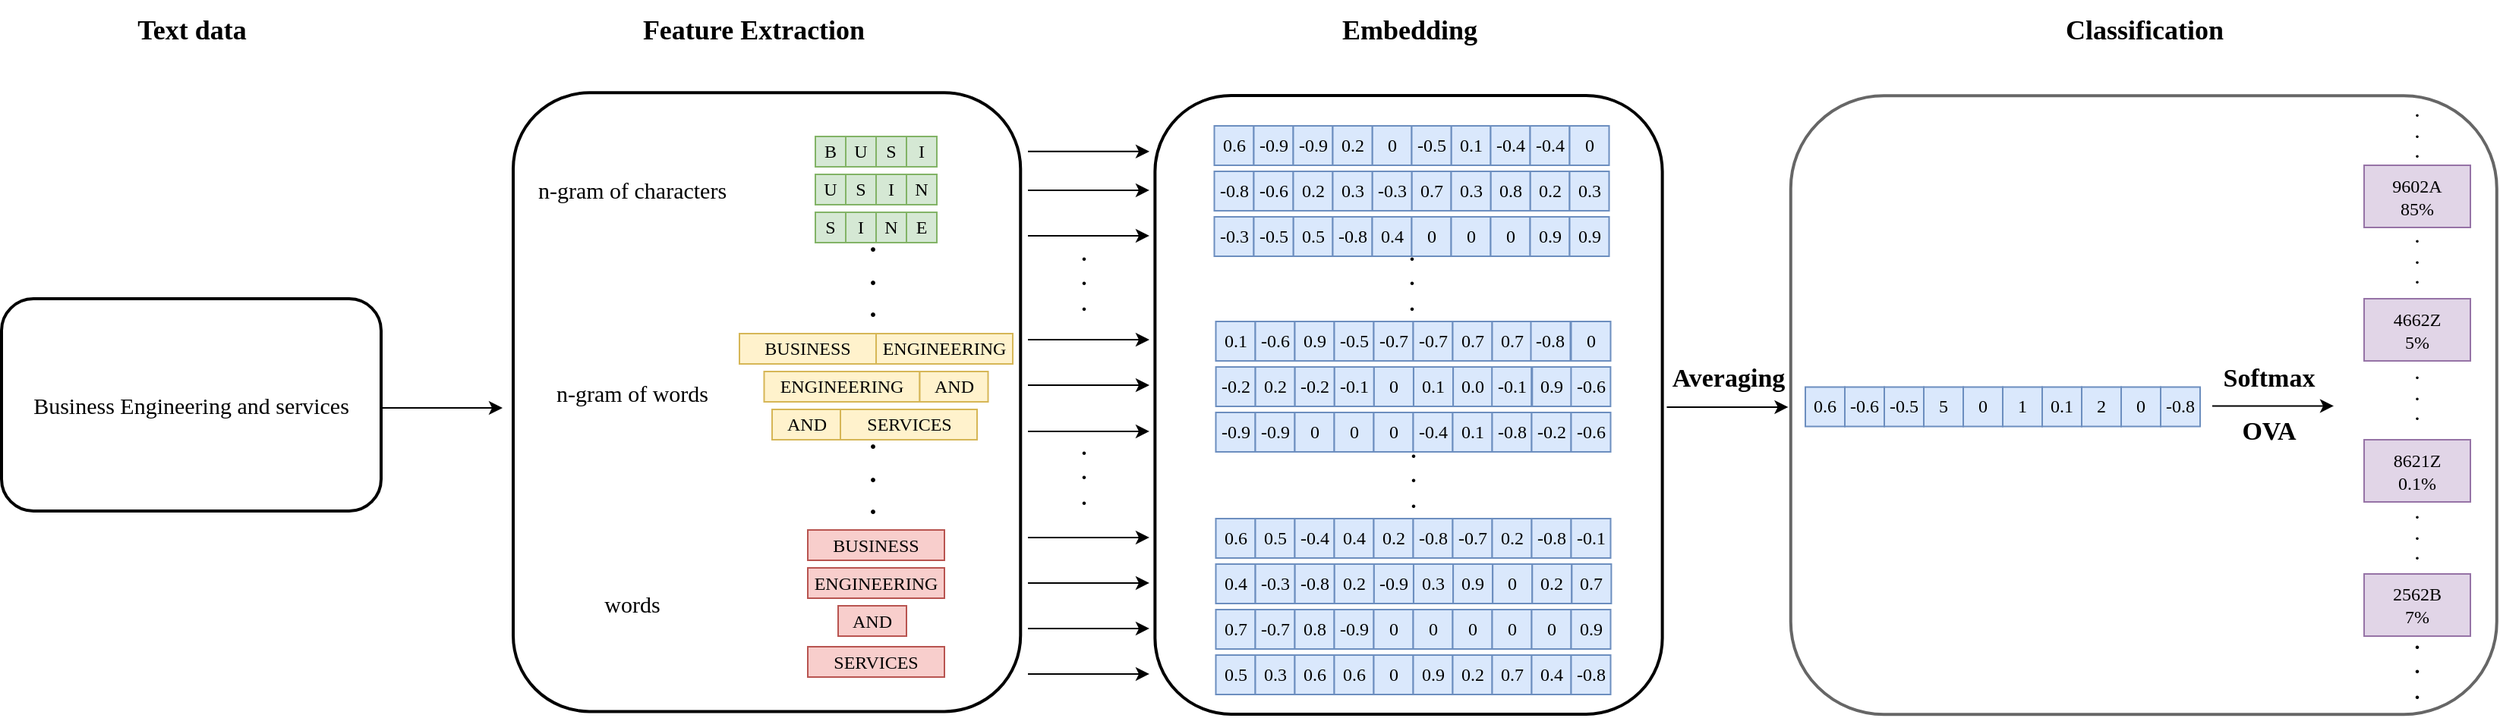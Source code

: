 <mxfile version="21.3.3" type="device" pages="2">
  <diagram name="Page-1" id="Lo8HSTnLHUTpEW-vd8Br">
    <mxGraphModel dx="1247" dy="698" grid="1" gridSize="10" guides="1" tooltips="1" connect="1" arrows="1" fold="1" page="1" pageScale="1" pageWidth="827" pageHeight="1169" math="0" shadow="0">
      <root>
        <mxCell id="0" />
        <mxCell id="1" parent="0" />
        <mxCell id="Y3UnYj8FbFtQByEBO_pm-42" value="" style="rounded=1;whiteSpace=wrap;html=1;rotation=90;strokeColor=#000000;fontFamily=Comic Sans MS;fillColor=none;strokeWidth=2;" parent="1" vertex="1">
          <mxGeometry x="305.05" y="308.11" width="408.03" height="334.13" as="geometry" />
        </mxCell>
        <mxCell id="Y3UnYj8FbFtQByEBO_pm-232" value="" style="rounded=1;whiteSpace=wrap;html=1;rotation=90;strokeColor=#000000;fontFamily=Comic Sans MS;fillColor=none;strokeWidth=2;" parent="1" vertex="1">
          <mxGeometry x="727.74" y="309.93" width="408.03" height="334.13" as="geometry" />
        </mxCell>
        <mxCell id="Y3UnYj8FbFtQByEBO_pm-5" value="Business Engineering and services" style="rounded=1;whiteSpace=wrap;html=1;align=center;fontFamily=Comic Sans MS;fontSize=15;fillColor=none;strokeWidth=2;" parent="1" vertex="1">
          <mxGeometry x="5" y="407" width="250" height="140" as="geometry" />
        </mxCell>
        <mxCell id="Y3UnYj8FbFtQByEBO_pm-6" value="Text data" style="text;html=1;align=center;verticalAlign=middle;resizable=0;points=[];autosize=1;strokeColor=none;fillColor=none;fontFamily=Comic Sans MS;fontSize=18;fontStyle=1" parent="1" vertex="1">
          <mxGeometry x="75" y="210" width="110" height="40" as="geometry" />
        </mxCell>
        <mxCell id="Y3UnYj8FbFtQByEBO_pm-32" value="&lt;font&gt;BUSINESS&lt;/font&gt;" style="rounded=0;whiteSpace=wrap;html=1;fillColor=#f8cecc;strokeColor=#b85450;fontFamily=Comic Sans MS;fontColor=#000000;" parent="1" vertex="1">
          <mxGeometry x="536" y="559.5" width="90" height="20" as="geometry" />
        </mxCell>
        <mxCell id="Y3UnYj8FbFtQByEBO_pm-33" value="&lt;font color=&quot;#000000&quot;&gt;ENGINEERING&lt;/font&gt;" style="rounded=0;whiteSpace=wrap;html=1;fillColor=#f8cecc;strokeColor=#b85450;fontFamily=Comic Sans MS;fontColor=#000000;" parent="1" vertex="1">
          <mxGeometry x="536" y="584.5" width="90" height="20" as="geometry" />
        </mxCell>
        <mxCell id="Y3UnYj8FbFtQByEBO_pm-35" value="&lt;div&gt;AND&lt;/div&gt;" style="rounded=0;whiteSpace=wrap;html=1;fillColor=#f8cecc;strokeColor=#b85450;fontFamily=Comic Sans MS;fontColor=#000000;" parent="1" vertex="1">
          <mxGeometry x="556" y="609.5" width="45" height="20" as="geometry" />
        </mxCell>
        <mxCell id="Y3UnYj8FbFtQByEBO_pm-36" value="&lt;font color=&quot;#000000&quot;&gt;SERVICES&lt;/font&gt;" style="rounded=0;whiteSpace=wrap;html=1;fillColor=#f8cecc;strokeColor=#b85450;fontFamily=Comic Sans MS;fontColor=#000000;" parent="1" vertex="1">
          <mxGeometry x="536" y="636.5" width="90" height="20" as="geometry" />
        </mxCell>
        <mxCell id="Y3UnYj8FbFtQByEBO_pm-39" value="n-gram of characters" style="text;html=1;align=center;verticalAlign=middle;resizable=0;points=[];autosize=1;strokeColor=none;fillColor=none;fontFamily=Comic Sans MS;fontSize=15;" parent="1" vertex="1">
          <mxGeometry x="335" y="320" width="170" height="30" as="geometry" />
        </mxCell>
        <mxCell id="Y3UnYj8FbFtQByEBO_pm-40" value="n-gram of words" style="text;html=1;align=center;verticalAlign=middle;resizable=0;points=[];autosize=1;strokeColor=none;fillColor=none;fontFamily=Comic Sans MS;fontSize=15;" parent="1" vertex="1">
          <mxGeometry x="350" y="453.75" width="140" height="30" as="geometry" />
        </mxCell>
        <mxCell id="Y3UnYj8FbFtQByEBO_pm-41" value="words" style="text;html=1;align=center;verticalAlign=middle;resizable=0;points=[];autosize=1;strokeColor=none;fillColor=none;fontFamily=Comic Sans MS;fontSize=15;" parent="1" vertex="1">
          <mxGeometry x="390" y="593" width="60" height="30" as="geometry" />
        </mxCell>
        <mxCell id="Y3UnYj8FbFtQByEBO_pm-47" value="" style="rounded=1;whiteSpace=wrap;html=1;rotation=90;strokeColor=#666666;fontFamily=Comic Sans MS;fillColor=none;fontColor=#333333;strokeWidth=2;" parent="1" vertex="1">
          <mxGeometry x="1211.87" y="244.63" width="408.03" height="465" as="geometry" />
        </mxCell>
        <mxCell id="Y3UnYj8FbFtQByEBO_pm-62" value="&lt;font color=&quot;#000000&quot;&gt;&lt;font color=&quot;#000000&quot;&gt;0.&lt;/font&gt;7&lt;/font&gt;" style="whiteSpace=wrap;html=1;fillColor=#dae8fc;strokeColor=#6c8ebf;aspect=fixed;fontFamily=Comic Sans MS;" parent="1" vertex="1">
          <mxGeometry x="933.75" y="323" width="26" height="26" as="geometry" />
        </mxCell>
        <mxCell id="Y3UnYj8FbFtQByEBO_pm-65" value="&lt;font color=&quot;#000000&quot;&gt;-0.&lt;/font&gt;&lt;font color=&quot;#000000&quot;&gt;8&lt;/font&gt;" style="whiteSpace=wrap;html=1;fillColor=#dae8fc;strokeColor=#6c8ebf;aspect=fixed;fontFamily=Comic Sans MS;" parent="1" vertex="1">
          <mxGeometry x="803.75" y="323" width="26" height="26" as="geometry" />
        </mxCell>
        <mxCell id="Y3UnYj8FbFtQByEBO_pm-68" value="&lt;font color=&quot;#000000&quot;&gt;0.&lt;/font&gt;&lt;font color=&quot;#000000&quot;&gt;2&lt;/font&gt;" style="whiteSpace=wrap;html=1;fillColor=#dae8fc;strokeColor=#6c8ebf;aspect=fixed;fontFamily=Comic Sans MS;" parent="1" vertex="1">
          <mxGeometry x="1011.75" y="323" width="26" height="26" as="geometry" />
        </mxCell>
        <mxCell id="Y3UnYj8FbFtQByEBO_pm-69" value="&lt;font color=&quot;#000000&quot;&gt;-0.&lt;/font&gt;&lt;font color=&quot;#000000&quot;&gt;3&lt;/font&gt;" style="whiteSpace=wrap;html=1;fillColor=#dae8fc;strokeColor=#6c8ebf;aspect=fixed;fontFamily=Comic Sans MS;" parent="1" vertex="1">
          <mxGeometry x="803.75" y="353" width="26" height="26" as="geometry" />
        </mxCell>
        <mxCell id="Y3UnYj8FbFtQByEBO_pm-81" value="&lt;font color=&quot;#000000&quot;&gt;-0.&lt;/font&gt;&lt;font color=&quot;#000000&quot;&gt;6&lt;/font&gt;" style="whiteSpace=wrap;html=1;fillColor=#dae8fc;strokeColor=#6c8ebf;aspect=fixed;fontFamily=Comic Sans MS;" parent="1" vertex="1">
          <mxGeometry x="829.75" y="323" width="26" height="26" as="geometry" />
        </mxCell>
        <mxCell id="Y3UnYj8FbFtQByEBO_pm-82" value="&lt;font color=&quot;#000000&quot;&gt;0.&lt;/font&gt;&lt;font color=&quot;#000000&quot;&gt;8&lt;/font&gt;" style="whiteSpace=wrap;html=1;fillColor=#dae8fc;strokeColor=#6c8ebf;aspect=fixed;fontFamily=Comic Sans MS;" parent="1" vertex="1">
          <mxGeometry x="985.75" y="323" width="26" height="26" as="geometry" />
        </mxCell>
        <mxCell id="Y3UnYj8FbFtQByEBO_pm-84" value="&lt;font color=&quot;#000000&quot;&gt;0.&lt;/font&gt;&lt;font color=&quot;#000000&quot;&gt;2&lt;/font&gt;" style="whiteSpace=wrap;html=1;fillColor=#dae8fc;strokeColor=#6c8ebf;aspect=fixed;fontFamily=Comic Sans MS;" parent="1" vertex="1">
          <mxGeometry x="855.75" y="323" width="26" height="26" as="geometry" />
        </mxCell>
        <mxCell id="Y3UnYj8FbFtQByEBO_pm-86" value="&lt;font color=&quot;#000000&quot;&gt;0.&lt;/font&gt;&lt;font color=&quot;#000000&quot;&gt;3&lt;/font&gt;" style="whiteSpace=wrap;html=1;fillColor=#dae8fc;strokeColor=#6c8ebf;aspect=fixed;fontFamily=Comic Sans MS;" parent="1" vertex="1">
          <mxGeometry x="1037.75" y="323" width="26" height="26" as="geometry" />
        </mxCell>
        <mxCell id="Y3UnYj8FbFtQByEBO_pm-87" value="&lt;font color=&quot;#000000&quot;&gt;0.&lt;/font&gt;&lt;font color=&quot;#000000&quot;&gt;3&lt;/font&gt;" style="whiteSpace=wrap;html=1;fillColor=#dae8fc;strokeColor=#6c8ebf;aspect=fixed;fontFamily=Comic Sans MS;" parent="1" vertex="1">
          <mxGeometry x="959.75" y="323" width="26" height="26" as="geometry" />
        </mxCell>
        <mxCell id="Y3UnYj8FbFtQByEBO_pm-88" value="&lt;font color=&quot;#000000&quot;&gt;-0.&lt;/font&gt;&lt;font color=&quot;#000000&quot;&gt;3&lt;/font&gt;" style="whiteSpace=wrap;html=1;fillColor=#dae8fc;strokeColor=#6c8ebf;aspect=fixed;fontFamily=Comic Sans MS;" parent="1" vertex="1">
          <mxGeometry x="907.75" y="323" width="26" height="26" as="geometry" />
        </mxCell>
        <mxCell id="Y3UnYj8FbFtQByEBO_pm-89" value="&lt;font color=&quot;#000000&quot;&gt;0.&lt;/font&gt;&lt;font color=&quot;#000000&quot;&gt;3&lt;/font&gt;" style="whiteSpace=wrap;html=1;fillColor=#dae8fc;strokeColor=#6c8ebf;aspect=fixed;fontFamily=Comic Sans MS;" parent="1" vertex="1">
          <mxGeometry x="881.75" y="323" width="26" height="26" as="geometry" />
        </mxCell>
        <mxCell id="Y3UnYj8FbFtQByEBO_pm-90" value="&lt;font color=&quot;#000000&quot;&gt;0.&lt;/font&gt;&lt;font color=&quot;#000000&quot;&gt;5&lt;/font&gt;" style="whiteSpace=wrap;html=1;fillColor=#dae8fc;strokeColor=#6c8ebf;aspect=fixed;fontFamily=Comic Sans MS;" parent="1" vertex="1">
          <mxGeometry x="855.75" y="353" width="26" height="26" as="geometry" />
        </mxCell>
        <mxCell id="Y3UnYj8FbFtQByEBO_pm-91" value="&lt;font color=&quot;#000000&quot;&gt;&lt;font color=&quot;#000000&quot;&gt;-0.&lt;/font&gt;5&lt;/font&gt;" style="whiteSpace=wrap;html=1;fillColor=#dae8fc;strokeColor=#6c8ebf;aspect=fixed;fontFamily=Comic Sans MS;" parent="1" vertex="1">
          <mxGeometry x="829.75" y="353" width="26" height="26" as="geometry" />
        </mxCell>
        <mxCell id="Y3UnYj8FbFtQByEBO_pm-92" value="&lt;font color=&quot;#000000&quot;&gt;-0.&lt;/font&gt;&lt;font color=&quot;#000000&quot;&gt;8&lt;/font&gt;" style="whiteSpace=wrap;html=1;fillColor=#dae8fc;strokeColor=#6c8ebf;aspect=fixed;fontFamily=Comic Sans MS;" parent="1" vertex="1">
          <mxGeometry x="881.75" y="353" width="26" height="26" as="geometry" />
        </mxCell>
        <mxCell id="Y3UnYj8FbFtQByEBO_pm-93" value="&lt;font color=&quot;#000000&quot;&gt;0.&lt;/font&gt;&lt;font color=&quot;#000000&quot;&gt;4&lt;/font&gt;" style="whiteSpace=wrap;html=1;fillColor=#dae8fc;strokeColor=#6c8ebf;aspect=fixed;fontFamily=Comic Sans MS;" parent="1" vertex="1">
          <mxGeometry x="907.75" y="353" width="26" height="26" as="geometry" />
        </mxCell>
        <mxCell id="Y3UnYj8FbFtQByEBO_pm-94" value="&lt;font color=&quot;#000000&quot;&gt;0&lt;/font&gt;" style="whiteSpace=wrap;html=1;fillColor=#dae8fc;strokeColor=#6c8ebf;aspect=fixed;fontFamily=Comic Sans MS;" parent="1" vertex="1">
          <mxGeometry x="933.75" y="353" width="26" height="26" as="geometry" />
        </mxCell>
        <mxCell id="Y3UnYj8FbFtQByEBO_pm-95" value="&lt;font color=&quot;#000000&quot;&gt;0&lt;/font&gt;" style="whiteSpace=wrap;html=1;fillColor=#dae8fc;strokeColor=#6c8ebf;aspect=fixed;fontFamily=Comic Sans MS;" parent="1" vertex="1">
          <mxGeometry x="959.75" y="353" width="26" height="26" as="geometry" />
        </mxCell>
        <mxCell id="Y3UnYj8FbFtQByEBO_pm-96" value="&lt;font color=&quot;#000000&quot;&gt;0&lt;/font&gt;" style="whiteSpace=wrap;html=1;fillColor=#dae8fc;strokeColor=#6c8ebf;aspect=fixed;fontFamily=Comic Sans MS;" parent="1" vertex="1">
          <mxGeometry x="985.75" y="353" width="26" height="26" as="geometry" />
        </mxCell>
        <mxCell id="Y3UnYj8FbFtQByEBO_pm-97" value="&lt;font color=&quot;#000000&quot;&gt;0.&lt;/font&gt;&lt;font color=&quot;#000000&quot;&gt;9&lt;/font&gt;" style="whiteSpace=wrap;html=1;fillColor=#dae8fc;strokeColor=#6c8ebf;aspect=fixed;fontFamily=Comic Sans MS;" parent="1" vertex="1">
          <mxGeometry x="1011.75" y="353" width="26" height="26" as="geometry" />
        </mxCell>
        <mxCell id="Y3UnYj8FbFtQByEBO_pm-98" value="&lt;font color=&quot;#000000&quot;&gt;0.&lt;/font&gt;&lt;font color=&quot;#000000&quot;&gt;9&lt;/font&gt;" style="whiteSpace=wrap;html=1;fillColor=#dae8fc;strokeColor=#6c8ebf;aspect=fixed;fontFamily=Comic Sans MS;" parent="1" vertex="1">
          <mxGeometry x="1037.75" y="353" width="26" height="26" as="geometry" />
        </mxCell>
        <mxCell id="Y3UnYj8FbFtQByEBO_pm-122" value="Feature Extraction" style="text;html=1;align=center;verticalAlign=middle;resizable=0;points=[];autosize=1;strokeColor=none;fillColor=none;fontSize=18;fontStyle=1;fontFamily=Comic Sans MS;" parent="1" vertex="1">
          <mxGeometry x="405" y="210" width="190" height="40" as="geometry" />
        </mxCell>
        <mxCell id="Y3UnYj8FbFtQByEBO_pm-123" value="Embedding" style="text;html=1;align=center;verticalAlign=middle;resizable=0;points=[];autosize=1;strokeColor=none;fillColor=none;fontStyle=1;fontFamily=Comic Sans MS;fontSize=18;" parent="1" vertex="1">
          <mxGeometry x="876.75" y="210" width="110" height="40" as="geometry" />
        </mxCell>
        <mxCell id="Y3UnYj8FbFtQByEBO_pm-134" value="&lt;font color=&quot;#000000&quot;&gt;0.&lt;/font&gt;&lt;font color=&quot;#000000&quot;&gt;6&lt;/font&gt;" style="whiteSpace=wrap;html=1;aspect=fixed;fillColor=#dae8fc;strokeColor=#6c8ebf;fontFamily=Comic Sans MS;" parent="1" vertex="1">
          <mxGeometry x="804.75" y="552" width="26" height="26" as="geometry" />
        </mxCell>
        <mxCell id="Y3UnYj8FbFtQByEBO_pm-137" value="&lt;font color=&quot;#000000&quot;&gt;0.&lt;/font&gt;&lt;font color=&quot;#000000&quot;&gt;5&lt;/font&gt;" style="whiteSpace=wrap;html=1;aspect=fixed;fillColor=#dae8fc;strokeColor=#6c8ebf;fontFamily=Comic Sans MS;" parent="1" vertex="1">
          <mxGeometry x="830.75" y="552" width="26" height="26" as="geometry" />
        </mxCell>
        <mxCell id="Y3UnYj8FbFtQByEBO_pm-139" value="&lt;font color=&quot;#000000&quot;&gt;-0.&lt;/font&gt;&lt;font color=&quot;#000000&quot;&gt;4&lt;/font&gt;" style="whiteSpace=wrap;html=1;aspect=fixed;fillColor=#dae8fc;strokeColor=#6c8ebf;fontFamily=Comic Sans MS;" parent="1" vertex="1">
          <mxGeometry x="856.75" y="552" width="26" height="26" as="geometry" />
        </mxCell>
        <mxCell id="Y3UnYj8FbFtQByEBO_pm-140" value="&lt;font color=&quot;#000000&quot;&gt;0.&lt;/font&gt;&lt;font color=&quot;#000000&quot;&gt;4&lt;/font&gt;" style="whiteSpace=wrap;html=1;aspect=fixed;fillColor=#dae8fc;strokeColor=#6c8ebf;fontFamily=Comic Sans MS;" parent="1" vertex="1">
          <mxGeometry x="882.75" y="552" width="26" height="26" as="geometry" />
        </mxCell>
        <mxCell id="Y3UnYj8FbFtQByEBO_pm-141" value="&lt;font color=&quot;#000000&quot;&gt;0.&lt;/font&gt;&lt;font color=&quot;#000000&quot;&gt;2&lt;/font&gt;" style="whiteSpace=wrap;html=1;aspect=fixed;fillColor=#dae8fc;strokeColor=#6c8ebf;fontFamily=Comic Sans MS;" parent="1" vertex="1">
          <mxGeometry x="908.75" y="552" width="26" height="26" as="geometry" />
        </mxCell>
        <mxCell id="Y3UnYj8FbFtQByEBO_pm-142" value="&lt;font color=&quot;#000000&quot;&gt;-0.&lt;/font&gt;&lt;font color=&quot;#000000&quot;&gt;8&lt;/font&gt;" style="whiteSpace=wrap;html=1;aspect=fixed;fillColor=#dae8fc;strokeColor=#6c8ebf;fontFamily=Comic Sans MS;" parent="1" vertex="1">
          <mxGeometry x="934.75" y="552" width="26" height="26" as="geometry" />
        </mxCell>
        <mxCell id="Y3UnYj8FbFtQByEBO_pm-143" value="&lt;font color=&quot;#000000&quot;&gt;-0.&lt;/font&gt;&lt;font color=&quot;#000000&quot;&gt;7&lt;/font&gt;" style="whiteSpace=wrap;html=1;aspect=fixed;fillColor=#dae8fc;strokeColor=#6c8ebf;fontFamily=Comic Sans MS;" parent="1" vertex="1">
          <mxGeometry x="960.75" y="552" width="26" height="26" as="geometry" />
        </mxCell>
        <mxCell id="Y3UnYj8FbFtQByEBO_pm-144" value="&lt;font color=&quot;#000000&quot;&gt;0.&lt;/font&gt;&lt;font color=&quot;#000000&quot;&gt;2&lt;/font&gt;" style="whiteSpace=wrap;html=1;aspect=fixed;fillColor=#dae8fc;strokeColor=#6c8ebf;fontFamily=Comic Sans MS;" parent="1" vertex="1">
          <mxGeometry x="986.75" y="552" width="26" height="26" as="geometry" />
        </mxCell>
        <mxCell id="Y3UnYj8FbFtQByEBO_pm-145" value="&lt;font color=&quot;#000000&quot;&gt;-0.&lt;/font&gt;&lt;font color=&quot;#000000&quot;&gt;8&lt;/font&gt;" style="whiteSpace=wrap;html=1;aspect=fixed;fillColor=#dae8fc;strokeColor=#6c8ebf;fontFamily=Comic Sans MS;" parent="1" vertex="1">
          <mxGeometry x="1012.75" y="552" width="26" height="26" as="geometry" />
        </mxCell>
        <mxCell id="Y3UnYj8FbFtQByEBO_pm-148" value="&lt;font color=&quot;#000000&quot;&gt;-0.&lt;/font&gt;&lt;font color=&quot;#000000&quot;&gt;1&lt;/font&gt;" style="whiteSpace=wrap;html=1;aspect=fixed;fillColor=#dae8fc;strokeColor=#6c8ebf;fontFamily=Comic Sans MS;" parent="1" vertex="1">
          <mxGeometry x="1038.75" y="552" width="26" height="26" as="geometry" />
        </mxCell>
        <mxCell id="Y3UnYj8FbFtQByEBO_pm-193" value="Classification" style="text;html=1;align=center;verticalAlign=middle;resizable=0;points=[];autosize=1;strokeColor=none;fillColor=none;fontStyle=1;fontFamily=Comic Sans MS;fontSize=18;" parent="1" vertex="1">
          <mxGeometry x="1345.88" y="210" width="140" height="40" as="geometry" />
        </mxCell>
        <mxCell id="Y3UnYj8FbFtQByEBO_pm-200" value="" style="group;fontFamily=Comic Sans MS;" parent="1" vertex="1" connectable="0">
          <mxGeometry x="803.75" y="293" width="260" height="26" as="geometry" />
        </mxCell>
        <mxCell id="Y3UnYj8FbFtQByEBO_pm-49" value="&lt;font color=&quot;#000000&quot;&gt;0.6&lt;/font&gt;" style="whiteSpace=wrap;html=1;fillColor=#dae8fc;strokeColor=#6c8ebf;aspect=fixed;fontFamily=Comic Sans MS;" parent="Y3UnYj8FbFtQByEBO_pm-200" vertex="1">
          <mxGeometry width="26" height="26" as="geometry" />
        </mxCell>
        <mxCell id="Y3UnYj8FbFtQByEBO_pm-63" value="&lt;font color=&quot;#000000&quot;&gt;-0.&lt;/font&gt;&lt;font color=&quot;#000000&quot;&gt;9&lt;/font&gt;" style="whiteSpace=wrap;html=1;fillColor=#dae8fc;strokeColor=#6c8ebf;aspect=fixed;fontFamily=Comic Sans MS;" parent="Y3UnYj8FbFtQByEBO_pm-200" vertex="1">
          <mxGeometry x="26" width="26" height="26" as="geometry" />
        </mxCell>
        <mxCell id="Y3UnYj8FbFtQByEBO_pm-67" value="&lt;font color=&quot;#000000&quot;&gt;0.&lt;/font&gt;&lt;font color=&quot;#000000&quot;&gt;1&lt;/font&gt;" style="whiteSpace=wrap;html=1;fillColor=#dae8fc;strokeColor=#6c8ebf;aspect=fixed;fontFamily=Comic Sans MS;" parent="Y3UnYj8FbFtQByEBO_pm-200" vertex="1">
          <mxGeometry x="156" width="26" height="26" as="geometry" />
        </mxCell>
        <mxCell id="Y3UnYj8FbFtQByEBO_pm-72" value="&lt;font color=&quot;#000000&quot;&gt;0&lt;/font&gt;" style="whiteSpace=wrap;html=1;fillColor=#dae8fc;strokeColor=#6c8ebf;aspect=fixed;fontFamily=Comic Sans MS;" parent="Y3UnYj8FbFtQByEBO_pm-200" vertex="1">
          <mxGeometry x="104" width="26" height="26" as="geometry" />
        </mxCell>
        <mxCell id="Y3UnYj8FbFtQByEBO_pm-73" value="&lt;font color=&quot;#000000&quot;&gt;-0.&lt;/font&gt;&lt;font color=&quot;#000000&quot;&gt;4&lt;/font&gt;" style="whiteSpace=wrap;html=1;fillColor=#dae8fc;strokeColor=#6c8ebf;aspect=fixed;fontFamily=Comic Sans MS;" parent="Y3UnYj8FbFtQByEBO_pm-200" vertex="1">
          <mxGeometry x="182" width="26" height="26" as="geometry" />
        </mxCell>
        <mxCell id="Y3UnYj8FbFtQByEBO_pm-74" value="&lt;font color=&quot;#000000&quot;&gt;-0.&lt;/font&gt;&lt;font color=&quot;#000000&quot;&gt;5&lt;/font&gt;" style="whiteSpace=wrap;html=1;fillColor=#dae8fc;strokeColor=#6c8ebf;aspect=fixed;fontFamily=Comic Sans MS;" parent="Y3UnYj8FbFtQByEBO_pm-200" vertex="1">
          <mxGeometry x="130" width="26" height="26" as="geometry" />
        </mxCell>
        <mxCell id="Y3UnYj8FbFtQByEBO_pm-75" value="&lt;font color=&quot;#000000&quot;&gt;-0.&lt;/font&gt;&lt;font color=&quot;#000000&quot;&gt;9&lt;/font&gt;" style="whiteSpace=wrap;html=1;fillColor=#dae8fc;strokeColor=#6c8ebf;aspect=fixed;fontFamily=Comic Sans MS;" parent="Y3UnYj8FbFtQByEBO_pm-200" vertex="1">
          <mxGeometry x="52" width="26" height="26" as="geometry" />
        </mxCell>
        <mxCell id="Y3UnYj8FbFtQByEBO_pm-77" value="&lt;font color=&quot;#000000&quot;&gt;&lt;font color=&quot;#000000&quot;&gt;0.&lt;/font&gt;2&lt;/font&gt;" style="whiteSpace=wrap;html=1;fillColor=#dae8fc;strokeColor=#6c8ebf;aspect=fixed;fontFamily=Comic Sans MS;" parent="Y3UnYj8FbFtQByEBO_pm-200" vertex="1">
          <mxGeometry x="78" width="26" height="26" as="geometry" />
        </mxCell>
        <mxCell id="Y3UnYj8FbFtQByEBO_pm-79" value="&lt;font color=&quot;#000000&quot;&gt;-0.&lt;/font&gt;&lt;font color=&quot;#000000&quot;&gt;4&lt;/font&gt;" style="whiteSpace=wrap;html=1;fillColor=#dae8fc;strokeColor=#6c8ebf;aspect=fixed;fontFamily=Comic Sans MS;" parent="Y3UnYj8FbFtQByEBO_pm-200" vertex="1">
          <mxGeometry x="208" width="26" height="26" as="geometry" />
        </mxCell>
        <mxCell id="Y3UnYj8FbFtQByEBO_pm-80" value="&lt;font color=&quot;#000000&quot;&gt;0&lt;/font&gt;" style="whiteSpace=wrap;html=1;fillColor=#dae8fc;strokeColor=#6c8ebf;aspect=fixed;fontFamily=Comic Sans MS;" parent="Y3UnYj8FbFtQByEBO_pm-200" vertex="1">
          <mxGeometry x="234" width="26" height="26" as="geometry" />
        </mxCell>
        <mxCell id="Y3UnYj8FbFtQByEBO_pm-202" value="" style="group;fontFamily=Comic Sans MS;" parent="1" vertex="1" connectable="0">
          <mxGeometry x="624.75" y="464" width="449" height="44" as="geometry" />
        </mxCell>
        <mxCell id="Y3UnYj8FbFtQByEBO_pm-231" value="" style="group" parent="Y3UnYj8FbFtQByEBO_pm-202" vertex="1" connectable="0">
          <mxGeometry x="180" y="18" width="260" height="26" as="geometry" />
        </mxCell>
        <mxCell id="Y3UnYj8FbFtQByEBO_pm-124" value="&lt;font color=&quot;#000000&quot;&gt;-0.&lt;/font&gt;&lt;font color=&quot;#000000&quot;&gt;9&lt;/font&gt;" style="whiteSpace=wrap;html=1;aspect=fixed;fillColor=#dae8fc;strokeColor=#6c8ebf;fontFamily=Comic Sans MS;" parent="Y3UnYj8FbFtQByEBO_pm-231" vertex="1">
          <mxGeometry width="26" height="26" as="geometry" />
        </mxCell>
        <mxCell id="Y3UnYj8FbFtQByEBO_pm-125" value="&lt;font color=&quot;#000000&quot;&gt;-0.&lt;/font&gt;&lt;font color=&quot;#000000&quot;&gt;9&lt;/font&gt;" style="whiteSpace=wrap;html=1;aspect=fixed;fillColor=#dae8fc;strokeColor=#6c8ebf;fontFamily=Comic Sans MS;" parent="Y3UnYj8FbFtQByEBO_pm-231" vertex="1">
          <mxGeometry x="26" width="26" height="26" as="geometry" />
        </mxCell>
        <mxCell id="Y3UnYj8FbFtQByEBO_pm-126" value="&lt;font color=&quot;#000000&quot;&gt;0&lt;/font&gt;" style="whiteSpace=wrap;html=1;aspect=fixed;fillColor=#dae8fc;strokeColor=#6c8ebf;fontFamily=Comic Sans MS;" parent="Y3UnYj8FbFtQByEBO_pm-231" vertex="1">
          <mxGeometry x="52" width="26" height="26" as="geometry" />
        </mxCell>
        <mxCell id="Y3UnYj8FbFtQByEBO_pm-127" value="&lt;font color=&quot;#000000&quot;&gt;0&lt;/font&gt;" style="whiteSpace=wrap;html=1;aspect=fixed;fillColor=#dae8fc;strokeColor=#6c8ebf;fontFamily=Comic Sans MS;" parent="Y3UnYj8FbFtQByEBO_pm-231" vertex="1">
          <mxGeometry x="78" width="26" height="26" as="geometry" />
        </mxCell>
        <mxCell id="Y3UnYj8FbFtQByEBO_pm-128" value="&lt;font color=&quot;#000000&quot;&gt;0&lt;/font&gt;" style="whiteSpace=wrap;html=1;aspect=fixed;fillColor=#dae8fc;strokeColor=#6c8ebf;fontFamily=Comic Sans MS;" parent="Y3UnYj8FbFtQByEBO_pm-231" vertex="1">
          <mxGeometry x="104" width="26" height="26" as="geometry" />
        </mxCell>
        <mxCell id="Y3UnYj8FbFtQByEBO_pm-129" value="&lt;font color=&quot;#000000&quot;&gt;-0.&lt;/font&gt;&lt;font color=&quot;#000000&quot;&gt;4&lt;/font&gt;" style="whiteSpace=wrap;html=1;aspect=fixed;fillColor=#dae8fc;strokeColor=#6c8ebf;fontFamily=Comic Sans MS;" parent="Y3UnYj8FbFtQByEBO_pm-231" vertex="1">
          <mxGeometry x="130" width="26" height="26" as="geometry" />
        </mxCell>
        <mxCell id="Y3UnYj8FbFtQByEBO_pm-130" value="&lt;font color=&quot;#000000&quot;&gt;0.&lt;/font&gt;&lt;font color=&quot;#000000&quot;&gt;1&lt;/font&gt;" style="whiteSpace=wrap;html=1;aspect=fixed;fillColor=#dae8fc;strokeColor=#6c8ebf;fontFamily=Comic Sans MS;" parent="Y3UnYj8FbFtQByEBO_pm-231" vertex="1">
          <mxGeometry x="156" width="26" height="26" as="geometry" />
        </mxCell>
        <mxCell id="Y3UnYj8FbFtQByEBO_pm-131" value="&lt;font color=&quot;#000000&quot;&gt;-0.&lt;/font&gt;&lt;font color=&quot;#000000&quot;&gt;8&lt;/font&gt;" style="whiteSpace=wrap;html=1;aspect=fixed;fillColor=#dae8fc;strokeColor=#6c8ebf;fontFamily=Comic Sans MS;" parent="Y3UnYj8FbFtQByEBO_pm-231" vertex="1">
          <mxGeometry x="182" width="26" height="26" as="geometry" />
        </mxCell>
        <mxCell id="Y3UnYj8FbFtQByEBO_pm-132" value="&lt;font color=&quot;#000000&quot;&gt;-0.&lt;/font&gt;&lt;font color=&quot;#000000&quot;&gt;2&lt;/font&gt;" style="whiteSpace=wrap;html=1;aspect=fixed;fillColor=#dae8fc;strokeColor=#6c8ebf;fontFamily=Comic Sans MS;" parent="Y3UnYj8FbFtQByEBO_pm-231" vertex="1">
          <mxGeometry x="208" width="26" height="26" as="geometry" />
        </mxCell>
        <mxCell id="Y3UnYj8FbFtQByEBO_pm-133" value="&lt;font color=&quot;#000000&quot;&gt;-0.&lt;/font&gt;&lt;font color=&quot;#000000&quot;&gt;6&lt;/font&gt;" style="whiteSpace=wrap;html=1;aspect=fixed;fillColor=#dae8fc;strokeColor=#6c8ebf;fontFamily=Comic Sans MS;" parent="Y3UnYj8FbFtQByEBO_pm-231" vertex="1">
          <mxGeometry x="234" width="26" height="26" as="geometry" />
        </mxCell>
        <mxCell id="Y3UnYj8FbFtQByEBO_pm-236" value="" style="endArrow=classic;html=1;rounded=0;" parent="Y3UnYj8FbFtQByEBO_pm-202" edge="1">
          <mxGeometry width="50" height="50" relative="1" as="geometry">
            <mxPoint x="56.25" as="sourcePoint" />
            <mxPoint x="136.25" as="targetPoint" />
          </mxGeometry>
        </mxCell>
        <mxCell id="Y3UnYj8FbFtQByEBO_pm-237" value="" style="endArrow=classic;html=1;rounded=0;" parent="Y3UnYj8FbFtQByEBO_pm-202" edge="1">
          <mxGeometry width="50" height="50" relative="1" as="geometry">
            <mxPoint x="56.25" y="30.47" as="sourcePoint" />
            <mxPoint x="136.25" y="30.47" as="targetPoint" />
          </mxGeometry>
        </mxCell>
        <mxCell id="Y3UnYj8FbFtQByEBO_pm-203" value="" style="group;fontFamily=Comic Sans MS;" parent="1" vertex="1" connectable="0">
          <mxGeometry x="624.75" y="434" width="260" height="26" as="geometry" />
        </mxCell>
        <mxCell id="Y3UnYj8FbFtQByEBO_pm-111" value="&lt;font color=&quot;#000000&quot;&gt;-0.&lt;/font&gt;&lt;font color=&quot;#000000&quot;&gt;2&lt;/font&gt;" style="whiteSpace=wrap;html=1;aspect=fixed;fillColor=#dae8fc;strokeColor=#6c8ebf;fontFamily=Comic Sans MS;" parent="Y3UnYj8FbFtQByEBO_pm-203" vertex="1">
          <mxGeometry x="180.05" y="18" width="26" height="26" as="geometry" />
        </mxCell>
        <mxCell id="Y3UnYj8FbFtQByEBO_pm-112" value="&lt;font color=&quot;#000000&quot;&gt;0.&lt;/font&gt;&lt;font color=&quot;#000000&quot;&gt;2&lt;/font&gt;" style="whiteSpace=wrap;html=1;aspect=fixed;fillColor=#dae8fc;strokeColor=#6c8ebf;fontFamily=Comic Sans MS;" parent="Y3UnYj8FbFtQByEBO_pm-203" vertex="1">
          <mxGeometry x="206.05" y="18" width="26" height="26" as="geometry" />
        </mxCell>
        <mxCell id="Y3UnYj8FbFtQByEBO_pm-113" value="&lt;font color=&quot;#000000&quot;&gt;-0.&lt;/font&gt;&lt;font color=&quot;#000000&quot;&gt;2&lt;/font&gt;" style="whiteSpace=wrap;html=1;aspect=fixed;fillColor=#dae8fc;strokeColor=#6c8ebf;fontFamily=Comic Sans MS;" parent="Y3UnYj8FbFtQByEBO_pm-203" vertex="1">
          <mxGeometry x="232.1" y="18" width="26" height="26" as="geometry" />
        </mxCell>
        <mxCell id="Y3UnYj8FbFtQByEBO_pm-114" value="&lt;font color=&quot;#000000&quot;&gt;-0.&lt;/font&gt;&lt;font color=&quot;#000000&quot;&gt;1&lt;/font&gt;" style="whiteSpace=wrap;html=1;aspect=fixed;fillColor=#dae8fc;strokeColor=#6c8ebf;fontFamily=Comic Sans MS;" parent="Y3UnYj8FbFtQByEBO_pm-203" vertex="1">
          <mxGeometry x="258.15" y="18" width="26" height="26" as="geometry" />
        </mxCell>
        <mxCell id="Y3UnYj8FbFtQByEBO_pm-115" value="&lt;font color=&quot;#000000&quot;&gt;0.&lt;/font&gt;&lt;font color=&quot;#000000&quot;&gt;1&lt;/font&gt;" style="whiteSpace=wrap;html=1;aspect=fixed;fillColor=#dae8fc;strokeColor=#6c8ebf;fontFamily=Comic Sans MS;" parent="Y3UnYj8FbFtQByEBO_pm-203" vertex="1">
          <mxGeometry x="310.25" y="18" width="26" height="26" as="geometry" />
        </mxCell>
        <mxCell id="Y3UnYj8FbFtQByEBO_pm-116" value="&lt;font color=&quot;#000000&quot;&gt;0&lt;/font&gt;" style="whiteSpace=wrap;html=1;aspect=fixed;fillColor=#dae8fc;strokeColor=#6c8ebf;fontFamily=Comic Sans MS;" parent="Y3UnYj8FbFtQByEBO_pm-203" vertex="1">
          <mxGeometry x="284.2" y="18" width="26" height="26" as="geometry" />
        </mxCell>
        <mxCell id="Y3UnYj8FbFtQByEBO_pm-117" value="&lt;font color=&quot;#000000&quot;&gt;0.&lt;/font&gt;&lt;font color=&quot;#000000&quot;&gt;0&lt;/font&gt;" style="whiteSpace=wrap;html=1;aspect=fixed;fillColor=#dae8fc;strokeColor=#6c8ebf;fontFamily=Comic Sans MS;" parent="Y3UnYj8FbFtQByEBO_pm-203" vertex="1">
          <mxGeometry x="336.301" y="18" width="26" height="26" as="geometry" />
        </mxCell>
        <mxCell id="Y3UnYj8FbFtQByEBO_pm-119" value="&lt;font color=&quot;#000000&quot;&gt;-0.&lt;/font&gt;&lt;font color=&quot;#000000&quot;&gt;1&lt;/font&gt;" style="whiteSpace=wrap;html=1;aspect=fixed;fillColor=#dae8fc;strokeColor=#6c8ebf;fontFamily=Comic Sans MS;" parent="Y3UnYj8FbFtQByEBO_pm-203" vertex="1">
          <mxGeometry x="361.85" y="18" width="26" height="26" as="geometry" />
        </mxCell>
        <mxCell id="Y3UnYj8FbFtQByEBO_pm-120" value="&lt;font color=&quot;#000000&quot;&gt;0.&lt;/font&gt;&lt;font color=&quot;#000000&quot;&gt;9&lt;/font&gt;" style="whiteSpace=wrap;html=1;aspect=fixed;fillColor=#dae8fc;strokeColor=#6c8ebf;fontFamily=Comic Sans MS;" parent="Y3UnYj8FbFtQByEBO_pm-203" vertex="1">
          <mxGeometry x="388.401" y="18" width="26" height="26" as="geometry" />
        </mxCell>
        <mxCell id="Y3UnYj8FbFtQByEBO_pm-121" value="&lt;font color=&quot;#000000&quot;&gt;-0.&lt;/font&gt;&lt;font color=&quot;#000000&quot;&gt;6&lt;/font&gt;" style="whiteSpace=wrap;html=1;aspect=fixed;fillColor=#dae8fc;strokeColor=#6c8ebf;fontFamily=Comic Sans MS;" parent="Y3UnYj8FbFtQByEBO_pm-203" vertex="1">
          <mxGeometry x="413.95" y="18" width="26" height="26" as="geometry" />
        </mxCell>
        <mxCell id="Y3UnYj8FbFtQByEBO_pm-235" value="" style="endArrow=classic;html=1;rounded=0;" parent="Y3UnYj8FbFtQByEBO_pm-203" edge="1">
          <mxGeometry width="50" height="50" relative="1" as="geometry">
            <mxPoint x="56.25" as="sourcePoint" />
            <mxPoint x="136.25" as="targetPoint" />
          </mxGeometry>
        </mxCell>
        <mxCell id="Y3UnYj8FbFtQByEBO_pm-204" value="" style="group;fontFamily=Comic Sans MS;" parent="1" vertex="1" connectable="0">
          <mxGeometry x="624.75" y="404" width="260" height="26" as="geometry" />
        </mxCell>
        <mxCell id="Y3UnYj8FbFtQByEBO_pm-99" value="&lt;font color=&quot;#000000&quot;&gt;0.&lt;/font&gt;&lt;font color=&quot;#000000&quot;&gt;1&lt;/font&gt;" style="whiteSpace=wrap;html=1;aspect=fixed;fillColor=#dae8fc;strokeColor=#6c8ebf;fontFamily=Comic Sans MS;" parent="Y3UnYj8FbFtQByEBO_pm-204" vertex="1">
          <mxGeometry x="180" y="18" width="26" height="26" as="geometry" />
        </mxCell>
        <mxCell id="Y3UnYj8FbFtQByEBO_pm-100" value="&lt;font color=&quot;#000000&quot;&gt;-0.&lt;/font&gt;&lt;font color=&quot;#000000&quot;&gt;6&lt;/font&gt;" style="whiteSpace=wrap;html=1;aspect=fixed;fillColor=#dae8fc;strokeColor=#6c8ebf;fontFamily=Comic Sans MS;" parent="Y3UnYj8FbFtQByEBO_pm-204" vertex="1">
          <mxGeometry x="206" y="18" width="26" height="26" as="geometry" />
        </mxCell>
        <mxCell id="Y3UnYj8FbFtQByEBO_pm-101" value="&lt;font color=&quot;#000000&quot;&gt;0.&lt;/font&gt;&lt;font color=&quot;#000000&quot;&gt;9&lt;/font&gt;" style="whiteSpace=wrap;html=1;aspect=fixed;fillColor=#dae8fc;strokeColor=#6c8ebf;fontFamily=Comic Sans MS;" parent="Y3UnYj8FbFtQByEBO_pm-204" vertex="1">
          <mxGeometry x="232" y="18" width="26" height="26" as="geometry" />
        </mxCell>
        <mxCell id="Y3UnYj8FbFtQByEBO_pm-102" value="&lt;font color=&quot;#000000&quot;&gt;-0.&lt;/font&gt;&lt;font color=&quot;#000000&quot;&gt;5&lt;/font&gt;" style="whiteSpace=wrap;html=1;aspect=fixed;fillColor=#dae8fc;strokeColor=#6c8ebf;fontFamily=Comic Sans MS;" parent="Y3UnYj8FbFtQByEBO_pm-204" vertex="1">
          <mxGeometry x="258" y="18" width="26" height="26" as="geometry" />
        </mxCell>
        <mxCell id="Y3UnYj8FbFtQByEBO_pm-103" value="&lt;font color=&quot;#000000&quot;&gt;-0.&lt;/font&gt;&lt;font color=&quot;#000000&quot;&gt;7&lt;/font&gt;" style="whiteSpace=wrap;html=1;aspect=fixed;fillColor=#dae8fc;strokeColor=#6c8ebf;fontFamily=Comic Sans MS;" parent="Y3UnYj8FbFtQByEBO_pm-204" vertex="1">
          <mxGeometry x="284" y="18" width="26" height="26" as="geometry" />
        </mxCell>
        <mxCell id="Y3UnYj8FbFtQByEBO_pm-105" value="&lt;font color=&quot;#000000&quot;&gt;-0.&lt;/font&gt;&lt;font color=&quot;#000000&quot;&gt;7&lt;/font&gt;" style="whiteSpace=wrap;html=1;aspect=fixed;fillColor=#dae8fc;strokeColor=#6c8ebf;fontFamily=Comic Sans MS;" parent="Y3UnYj8FbFtQByEBO_pm-204" vertex="1">
          <mxGeometry x="310" y="18" width="26" height="26" as="geometry" />
        </mxCell>
        <mxCell id="Y3UnYj8FbFtQByEBO_pm-107" value="&lt;font color=&quot;#000000&quot;&gt;0.&lt;/font&gt;&lt;font color=&quot;#000000&quot;&gt;7&lt;/font&gt;" style="whiteSpace=wrap;html=1;aspect=fixed;fillColor=#dae8fc;strokeColor=#6c8ebf;fontFamily=Comic Sans MS;" parent="Y3UnYj8FbFtQByEBO_pm-204" vertex="1">
          <mxGeometry x="336" y="18" width="26" height="26" as="geometry" />
        </mxCell>
        <mxCell id="Y3UnYj8FbFtQByEBO_pm-108" value="&lt;font color=&quot;#000000&quot;&gt;0.&lt;/font&gt;&lt;font color=&quot;#000000&quot;&gt;7&lt;/font&gt;" style="whiteSpace=wrap;html=1;aspect=fixed;fillColor=#dae8fc;strokeColor=#6c8ebf;fontFamily=Comic Sans MS;" parent="Y3UnYj8FbFtQByEBO_pm-204" vertex="1">
          <mxGeometry x="362" y="18" width="26" height="26" as="geometry" />
        </mxCell>
        <mxCell id="Y3UnYj8FbFtQByEBO_pm-109" value="&lt;font color=&quot;#000000&quot;&gt;-0.&lt;/font&gt;&lt;font color=&quot;#000000&quot;&gt;8&lt;/font&gt;" style="whiteSpace=wrap;html=1;aspect=fixed;fillColor=#dae8fc;strokeColor=#6c8ebf;fontFamily=Comic Sans MS;" parent="Y3UnYj8FbFtQByEBO_pm-204" vertex="1">
          <mxGeometry x="387.5" y="18" width="26" height="26" as="geometry" />
        </mxCell>
        <mxCell id="Y3UnYj8FbFtQByEBO_pm-110" value="&lt;font color=&quot;#000000&quot;&gt;0&lt;/font&gt;" style="whiteSpace=wrap;html=1;aspect=fixed;fillColor=#dae8fc;strokeColor=#6c8ebf;fontFamily=Comic Sans MS;" parent="Y3UnYj8FbFtQByEBO_pm-204" vertex="1">
          <mxGeometry x="414" y="18" width="26" height="26" as="geometry" />
        </mxCell>
        <mxCell id="Y3UnYj8FbFtQByEBO_pm-206" value="" style="group;fontFamily=Comic Sans MS;fontColor=#000000;" parent="1" vertex="1" connectable="0">
          <mxGeometry x="541" y="300" width="80" height="20" as="geometry" />
        </mxCell>
        <mxCell id="Y3UnYj8FbFtQByEBO_pm-7" value="&lt;font&gt;B&lt;/font&gt;" style="whiteSpace=wrap;html=1;aspect=fixed;fillColor=#d5e8d4;strokeColor=#82b366;fontFamily=Comic Sans MS;fontColor=#000000;" parent="Y3UnYj8FbFtQByEBO_pm-206" vertex="1">
          <mxGeometry width="20" height="20" as="geometry" />
        </mxCell>
        <mxCell id="Y3UnYj8FbFtQByEBO_pm-8" value="&lt;font&gt;U&lt;/font&gt;" style="whiteSpace=wrap;html=1;aspect=fixed;fillColor=#d5e8d4;strokeColor=#82b366;fontFamily=Comic Sans MS;fontColor=#000000;" parent="Y3UnYj8FbFtQByEBO_pm-206" vertex="1">
          <mxGeometry x="20" width="20" height="20" as="geometry" />
        </mxCell>
        <mxCell id="Y3UnYj8FbFtQByEBO_pm-10" value="&lt;font&gt;S&lt;/font&gt;" style="whiteSpace=wrap;html=1;aspect=fixed;fillColor=#d5e8d4;strokeColor=#82b366;fontFamily=Comic Sans MS;fontColor=#000000;" parent="Y3UnYj8FbFtQByEBO_pm-206" vertex="1">
          <mxGeometry x="40" width="20" height="20" as="geometry" />
        </mxCell>
        <mxCell id="Y3UnYj8FbFtQByEBO_pm-11" value="I" style="whiteSpace=wrap;html=1;aspect=fixed;fillColor=#d5e8d4;strokeColor=#82b366;fontFamily=Comic Sans MS;fontColor=#000000;" parent="Y3UnYj8FbFtQByEBO_pm-206" vertex="1">
          <mxGeometry x="60" width="20" height="20" as="geometry" />
        </mxCell>
        <mxCell id="Y3UnYj8FbFtQByEBO_pm-207" value="" style="group;fontFamily=Comic Sans MS;fontColor=#000000;" parent="1" vertex="1" connectable="0">
          <mxGeometry x="541" y="325" width="80" height="20" as="geometry" />
        </mxCell>
        <mxCell id="Y3UnYj8FbFtQByEBO_pm-12" value="&lt;font&gt;U&lt;/font&gt;" style="whiteSpace=wrap;html=1;aspect=fixed;fillColor=#d5e8d4;strokeColor=#82b366;fontFamily=Comic Sans MS;fontColor=#000000;" parent="Y3UnYj8FbFtQByEBO_pm-207" vertex="1">
          <mxGeometry width="20" height="20" as="geometry" />
        </mxCell>
        <mxCell id="Y3UnYj8FbFtQByEBO_pm-14" value="&lt;font&gt;S&lt;/font&gt;" style="whiteSpace=wrap;html=1;aspect=fixed;fillColor=#d5e8d4;strokeColor=#82b366;fontFamily=Comic Sans MS;fontColor=#000000;" parent="Y3UnYj8FbFtQByEBO_pm-207" vertex="1">
          <mxGeometry x="20" width="20" height="20" as="geometry" />
        </mxCell>
        <mxCell id="Y3UnYj8FbFtQByEBO_pm-15" value="I" style="whiteSpace=wrap;html=1;aspect=fixed;fillColor=#d5e8d4;strokeColor=#82b366;fontFamily=Comic Sans MS;fontColor=#000000;" parent="Y3UnYj8FbFtQByEBO_pm-207" vertex="1">
          <mxGeometry x="40" width="20" height="20" as="geometry" />
        </mxCell>
        <mxCell id="Y3UnYj8FbFtQByEBO_pm-16" value="N" style="whiteSpace=wrap;html=1;aspect=fixed;fillColor=#d5e8d4;strokeColor=#82b366;fontFamily=Comic Sans MS;fontColor=#000000;" parent="Y3UnYj8FbFtQByEBO_pm-207" vertex="1">
          <mxGeometry x="60" width="20" height="20" as="geometry" />
        </mxCell>
        <mxCell id="Y3UnYj8FbFtQByEBO_pm-209" value="" style="group;fontFamily=Comic Sans MS;" parent="1" vertex="1" connectable="0">
          <mxGeometry x="491" y="430" width="180" height="20" as="geometry" />
        </mxCell>
        <mxCell id="Y3UnYj8FbFtQByEBO_pm-21" value="&lt;font color=&quot;#000000&quot;&gt;BUSINESS&lt;/font&gt;" style="rounded=0;whiteSpace=wrap;html=1;fillColor=#fff2cc;strokeColor=#d6b656;fontFamily=Comic Sans MS;" parent="Y3UnYj8FbFtQByEBO_pm-209" vertex="1">
          <mxGeometry width="90" height="20" as="geometry" />
        </mxCell>
        <mxCell id="Y3UnYj8FbFtQByEBO_pm-22" value="&lt;font color=&quot;#000000&quot;&gt;ENGINEERING&lt;/font&gt;" style="rounded=0;whiteSpace=wrap;html=1;fillColor=#fff2cc;strokeColor=#d6b656;fontFamily=Comic Sans MS;" parent="Y3UnYj8FbFtQByEBO_pm-209" vertex="1">
          <mxGeometry x="90" width="90" height="20" as="geometry" />
        </mxCell>
        <mxCell id="Y3UnYj8FbFtQByEBO_pm-210" value="" style="group;fontFamily=Comic Sans MS;" parent="1" vertex="1" connectable="0">
          <mxGeometry x="507.25" y="455" width="147.5" height="20" as="geometry" />
        </mxCell>
        <mxCell id="Y3UnYj8FbFtQByEBO_pm-23" value="&lt;font color=&quot;#000000&quot;&gt;ENGINEERING&lt;/font&gt;" style="rounded=0;whiteSpace=wrap;html=1;fillColor=#fff2cc;strokeColor=#d6b656;fontFamily=Comic Sans MS;" parent="Y3UnYj8FbFtQByEBO_pm-210" vertex="1">
          <mxGeometry width="102.5" height="20" as="geometry" />
        </mxCell>
        <mxCell id="Y3UnYj8FbFtQByEBO_pm-24" value="&lt;font color=&quot;#000000&quot;&gt;AND&lt;/font&gt;" style="rounded=0;whiteSpace=wrap;html=1;fillColor=#fff2cc;strokeColor=#d6b656;fontFamily=Comic Sans MS;" parent="Y3UnYj8FbFtQByEBO_pm-210" vertex="1">
          <mxGeometry x="102.5" width="45" height="20" as="geometry" />
        </mxCell>
        <mxCell id="Y3UnYj8FbFtQByEBO_pm-211" value="" style="group;fontFamily=Comic Sans MS;" parent="1" vertex="1" connectable="0">
          <mxGeometry x="512.5" y="480" width="135" height="20" as="geometry" />
        </mxCell>
        <mxCell id="Y3UnYj8FbFtQByEBO_pm-26" value="&lt;font color=&quot;#000000&quot;&gt;AND&lt;/font&gt;" style="rounded=0;whiteSpace=wrap;html=1;fillColor=#fff2cc;strokeColor=#d6b656;fontFamily=Comic Sans MS;" parent="Y3UnYj8FbFtQByEBO_pm-211" vertex="1">
          <mxGeometry width="45" height="20" as="geometry" />
        </mxCell>
        <mxCell id="Y3UnYj8FbFtQByEBO_pm-27" value="&lt;font color=&quot;#000000&quot;&gt;SERVICES&lt;/font&gt;" style="rounded=0;whiteSpace=wrap;html=1;fillColor=#fff2cc;strokeColor=#d6b656;fontFamily=Comic Sans MS;" parent="Y3UnYj8FbFtQByEBO_pm-211" vertex="1">
          <mxGeometry x="45" width="90" height="20" as="geometry" />
        </mxCell>
        <mxCell id="Y3UnYj8FbFtQByEBO_pm-214" value="" style="group;fontFamily=Comic Sans MS;" parent="1" vertex="1" connectable="0">
          <mxGeometry x="804.75" y="642" width="260" height="26" as="geometry" />
        </mxCell>
        <mxCell id="Y3UnYj8FbFtQByEBO_pm-171" value="&lt;font color=&quot;#000000&quot;&gt;0.&lt;/font&gt;&lt;font color=&quot;#000000&quot;&gt;5&lt;/font&gt;" style="whiteSpace=wrap;html=1;aspect=fixed;fillColor=#dae8fc;strokeColor=#6c8ebf;container=0;fontFamily=Comic Sans MS;" parent="Y3UnYj8FbFtQByEBO_pm-214" vertex="1">
          <mxGeometry width="26" height="26" as="geometry" />
        </mxCell>
        <mxCell id="Y3UnYj8FbFtQByEBO_pm-172" value="&lt;font color=&quot;#000000&quot;&gt;0.&lt;/font&gt;&lt;font color=&quot;#000000&quot;&gt;3&lt;/font&gt;" style="whiteSpace=wrap;html=1;aspect=fixed;fillColor=#dae8fc;strokeColor=#6c8ebf;container=0;fontFamily=Comic Sans MS;" parent="Y3UnYj8FbFtQByEBO_pm-214" vertex="1">
          <mxGeometry x="26" width="26" height="26" as="geometry" />
        </mxCell>
        <mxCell id="Y3UnYj8FbFtQByEBO_pm-174" value="&lt;font color=&quot;#000000&quot;&gt;0.&lt;/font&gt;&lt;font color=&quot;#000000&quot;&gt;6&lt;/font&gt;" style="whiteSpace=wrap;html=1;aspect=fixed;fillColor=#dae8fc;strokeColor=#6c8ebf;container=0;fontFamily=Comic Sans MS;" parent="Y3UnYj8FbFtQByEBO_pm-214" vertex="1">
          <mxGeometry x="52" width="26" height="26" as="geometry" />
        </mxCell>
        <mxCell id="Y3UnYj8FbFtQByEBO_pm-175" value="&lt;font color=&quot;#000000&quot;&gt;0.&lt;/font&gt;&lt;font color=&quot;#000000&quot;&gt;6&lt;/font&gt;" style="whiteSpace=wrap;html=1;aspect=fixed;fillColor=#dae8fc;strokeColor=#6c8ebf;container=0;fontFamily=Comic Sans MS;" parent="Y3UnYj8FbFtQByEBO_pm-214" vertex="1">
          <mxGeometry x="78" width="26" height="26" as="geometry" />
        </mxCell>
        <mxCell id="Y3UnYj8FbFtQByEBO_pm-176" value="&lt;font color=&quot;#000000&quot;&gt;0&lt;/font&gt;" style="whiteSpace=wrap;html=1;aspect=fixed;fillColor=#dae8fc;strokeColor=#6c8ebf;container=0;fontFamily=Comic Sans MS;" parent="Y3UnYj8FbFtQByEBO_pm-214" vertex="1">
          <mxGeometry x="104" width="26" height="26" as="geometry" />
        </mxCell>
        <mxCell id="Y3UnYj8FbFtQByEBO_pm-177" value="&lt;font color=&quot;#000000&quot;&gt;0.&lt;/font&gt;&lt;font color=&quot;#000000&quot;&gt;9&lt;/font&gt;" style="whiteSpace=wrap;html=1;aspect=fixed;fillColor=#dae8fc;strokeColor=#6c8ebf;container=0;fontFamily=Comic Sans MS;" parent="Y3UnYj8FbFtQByEBO_pm-214" vertex="1">
          <mxGeometry x="130" width="26" height="26" as="geometry" />
        </mxCell>
        <mxCell id="Y3UnYj8FbFtQByEBO_pm-179" value="&lt;font color=&quot;#000000&quot;&gt;0.&lt;/font&gt;&lt;font color=&quot;#000000&quot;&gt;2&lt;/font&gt;" style="whiteSpace=wrap;html=1;aspect=fixed;fillColor=#dae8fc;strokeColor=#6c8ebf;container=0;fontFamily=Comic Sans MS;" parent="Y3UnYj8FbFtQByEBO_pm-214" vertex="1">
          <mxGeometry x="156" width="26" height="26" as="geometry" />
        </mxCell>
        <mxCell id="Y3UnYj8FbFtQByEBO_pm-180" value="&lt;font color=&quot;#000000&quot;&gt;0.&lt;/font&gt;&lt;font color=&quot;#000000&quot;&gt;7&lt;/font&gt;" style="whiteSpace=wrap;html=1;aspect=fixed;fillColor=#dae8fc;strokeColor=#6c8ebf;container=0;fontFamily=Comic Sans MS;" parent="Y3UnYj8FbFtQByEBO_pm-214" vertex="1">
          <mxGeometry x="182" width="26" height="26" as="geometry" />
        </mxCell>
        <mxCell id="Y3UnYj8FbFtQByEBO_pm-181" value="&lt;font color=&quot;#000000&quot;&gt;0.&lt;/font&gt;&lt;font color=&quot;#000000&quot;&gt;4&lt;/font&gt;" style="whiteSpace=wrap;html=1;aspect=fixed;fillColor=#dae8fc;strokeColor=#6c8ebf;container=0;fontFamily=Comic Sans MS;" parent="Y3UnYj8FbFtQByEBO_pm-214" vertex="1">
          <mxGeometry x="208" width="26" height="26" as="geometry" />
        </mxCell>
        <mxCell id="Y3UnYj8FbFtQByEBO_pm-182" value="&lt;font color=&quot;#000000&quot;&gt;-0.&lt;/font&gt;&lt;font color=&quot;#000000&quot;&gt;8&lt;/font&gt;" style="whiteSpace=wrap;html=1;aspect=fixed;fillColor=#dae8fc;strokeColor=#6c8ebf;container=0;fontFamily=Comic Sans MS;" parent="Y3UnYj8FbFtQByEBO_pm-214" vertex="1">
          <mxGeometry x="234" width="26" height="26" as="geometry" />
        </mxCell>
        <mxCell id="Y3UnYj8FbFtQByEBO_pm-216" value="" style="group;fontFamily=Comic Sans MS;" parent="1" vertex="1" connectable="0">
          <mxGeometry x="804.75" y="612" width="260" height="26" as="geometry" />
        </mxCell>
        <mxCell id="Y3UnYj8FbFtQByEBO_pm-160" value="&lt;font color=&quot;#000000&quot;&gt;0.&lt;/font&gt;&lt;font color=&quot;#000000&quot;&gt;7&lt;/font&gt;" style="whiteSpace=wrap;html=1;aspect=fixed;fillColor=#dae8fc;strokeColor=#6c8ebf;fontFamily=Comic Sans MS;" parent="Y3UnYj8FbFtQByEBO_pm-216" vertex="1">
          <mxGeometry width="26" height="26" as="geometry" />
        </mxCell>
        <mxCell id="Y3UnYj8FbFtQByEBO_pm-161" value="&lt;font color=&quot;#000000&quot;&gt;-0.&lt;/font&gt;&lt;font color=&quot;#000000&quot;&gt;7&lt;/font&gt;" style="whiteSpace=wrap;html=1;aspect=fixed;fillColor=#dae8fc;strokeColor=#6c8ebf;fontFamily=Comic Sans MS;" parent="Y3UnYj8FbFtQByEBO_pm-216" vertex="1">
          <mxGeometry x="26" width="26" height="26" as="geometry" />
        </mxCell>
        <mxCell id="Y3UnYj8FbFtQByEBO_pm-162" value="&lt;font color=&quot;#000000&quot;&gt;0.&lt;/font&gt;&lt;font color=&quot;#000000&quot;&gt;8&lt;/font&gt;" style="whiteSpace=wrap;html=1;aspect=fixed;fillColor=#dae8fc;strokeColor=#6c8ebf;fontFamily=Comic Sans MS;" parent="Y3UnYj8FbFtQByEBO_pm-216" vertex="1">
          <mxGeometry x="52" width="26" height="26" as="geometry" />
        </mxCell>
        <mxCell id="Y3UnYj8FbFtQByEBO_pm-163" value="&lt;font color=&quot;#000000&quot;&gt;-0.&lt;/font&gt;&lt;font color=&quot;#000000&quot;&gt;9&lt;/font&gt;" style="whiteSpace=wrap;html=1;aspect=fixed;fillColor=#dae8fc;strokeColor=#6c8ebf;fontFamily=Comic Sans MS;" parent="Y3UnYj8FbFtQByEBO_pm-216" vertex="1">
          <mxGeometry x="78" width="26" height="26" as="geometry" />
        </mxCell>
        <mxCell id="Y3UnYj8FbFtQByEBO_pm-164" value="&lt;font color=&quot;#000000&quot;&gt;0&lt;/font&gt;" style="whiteSpace=wrap;html=1;aspect=fixed;fillColor=#dae8fc;strokeColor=#6c8ebf;fontFamily=Comic Sans MS;" parent="Y3UnYj8FbFtQByEBO_pm-216" vertex="1">
          <mxGeometry x="104" width="26" height="26" as="geometry" />
        </mxCell>
        <mxCell id="Y3UnYj8FbFtQByEBO_pm-165" value="&lt;font color=&quot;#000000&quot;&gt;0&lt;/font&gt;" style="whiteSpace=wrap;html=1;aspect=fixed;fillColor=#dae8fc;strokeColor=#6c8ebf;fontFamily=Comic Sans MS;" parent="Y3UnYj8FbFtQByEBO_pm-216" vertex="1">
          <mxGeometry x="130" width="26" height="26" as="geometry" />
        </mxCell>
        <mxCell id="Y3UnYj8FbFtQByEBO_pm-166" value="&lt;font color=&quot;#000000&quot;&gt;0&lt;/font&gt;" style="whiteSpace=wrap;html=1;aspect=fixed;fillColor=#dae8fc;strokeColor=#6c8ebf;fontFamily=Comic Sans MS;" parent="Y3UnYj8FbFtQByEBO_pm-216" vertex="1">
          <mxGeometry x="156" width="26" height="26" as="geometry" />
        </mxCell>
        <mxCell id="Y3UnYj8FbFtQByEBO_pm-167" value="&lt;font color=&quot;#000000&quot;&gt;0&lt;/font&gt;" style="whiteSpace=wrap;html=1;aspect=fixed;fillColor=#dae8fc;strokeColor=#6c8ebf;fontFamily=Comic Sans MS;" parent="Y3UnYj8FbFtQByEBO_pm-216" vertex="1">
          <mxGeometry x="182" width="26" height="26" as="geometry" />
        </mxCell>
        <mxCell id="Y3UnYj8FbFtQByEBO_pm-168" value="&lt;font color=&quot;#000000&quot;&gt;0&lt;/font&gt;" style="whiteSpace=wrap;html=1;aspect=fixed;fillColor=#dae8fc;strokeColor=#6c8ebf;fontFamily=Comic Sans MS;" parent="Y3UnYj8FbFtQByEBO_pm-216" vertex="1">
          <mxGeometry x="208" width="26" height="26" as="geometry" />
        </mxCell>
        <mxCell id="Y3UnYj8FbFtQByEBO_pm-169" value="&lt;font color=&quot;#000000&quot;&gt;0.&lt;/font&gt;&lt;font color=&quot;#000000&quot;&gt;9&lt;/font&gt;" style="whiteSpace=wrap;html=1;aspect=fixed;fillColor=#dae8fc;strokeColor=#6c8ebf;fontFamily=Comic Sans MS;" parent="Y3UnYj8FbFtQByEBO_pm-216" vertex="1">
          <mxGeometry x="234" width="26" height="26" as="geometry" />
        </mxCell>
        <mxCell id="Y3UnYj8FbFtQByEBO_pm-219" value="" style="group;fontFamily=Comic Sans MS;" parent="1" vertex="1" connectable="0">
          <mxGeometry x="804.75" y="582" width="260" height="26" as="geometry" />
        </mxCell>
        <mxCell id="Y3UnYj8FbFtQByEBO_pm-149" value="&lt;font color=&quot;#000000&quot;&gt;0.&lt;/font&gt;&lt;font color=&quot;#000000&quot;&gt;4&lt;/font&gt;" style="whiteSpace=wrap;html=1;aspect=fixed;fillColor=#dae8fc;strokeColor=#6c8ebf;fontFamily=Comic Sans MS;" parent="Y3UnYj8FbFtQByEBO_pm-219" vertex="1">
          <mxGeometry width="26" height="26" as="geometry" />
        </mxCell>
        <mxCell id="Y3UnYj8FbFtQByEBO_pm-150" value="&lt;font color=&quot;#000000&quot;&gt;-0.&lt;/font&gt;&lt;font color=&quot;#000000&quot;&gt;3&lt;/font&gt;" style="whiteSpace=wrap;html=1;aspect=fixed;fillColor=#dae8fc;strokeColor=#6c8ebf;fontFamily=Comic Sans MS;" parent="Y3UnYj8FbFtQByEBO_pm-219" vertex="1">
          <mxGeometry x="26.05" width="26" height="26" as="geometry" />
        </mxCell>
        <mxCell id="Y3UnYj8FbFtQByEBO_pm-152" value="&lt;font color=&quot;#000000&quot;&gt;-0.&lt;/font&gt;&lt;font color=&quot;#000000&quot;&gt;8&lt;/font&gt;" style="whiteSpace=wrap;html=1;aspect=fixed;fillColor=#dae8fc;strokeColor=#6c8ebf;fontFamily=Comic Sans MS;" parent="Y3UnYj8FbFtQByEBO_pm-219" vertex="1">
          <mxGeometry x="52.1" width="26" height="26" as="geometry" />
        </mxCell>
        <mxCell id="Y3UnYj8FbFtQByEBO_pm-153" value="&lt;font color=&quot;#000000&quot;&gt;0.&lt;/font&gt;&lt;font color=&quot;#000000&quot;&gt;2&lt;/font&gt;" style="whiteSpace=wrap;html=1;aspect=fixed;fillColor=#dae8fc;strokeColor=#6c8ebf;fontFamily=Comic Sans MS;" parent="Y3UnYj8FbFtQByEBO_pm-219" vertex="1">
          <mxGeometry x="78.15" width="26" height="26" as="geometry" />
        </mxCell>
        <mxCell id="Y3UnYj8FbFtQByEBO_pm-154" value="&lt;font color=&quot;#000000&quot;&gt;-0.&lt;/font&gt;&lt;font color=&quot;#000000&quot;&gt;9&lt;/font&gt;" style="whiteSpace=wrap;html=1;aspect=fixed;fillColor=#dae8fc;strokeColor=#6c8ebf;fontFamily=Comic Sans MS;" parent="Y3UnYj8FbFtQByEBO_pm-219" vertex="1">
          <mxGeometry x="104.2" width="26" height="26" as="geometry" />
        </mxCell>
        <mxCell id="Y3UnYj8FbFtQByEBO_pm-155" value="&lt;font color=&quot;#000000&quot;&gt;0.&lt;/font&gt;&lt;font color=&quot;#000000&quot;&gt;3&lt;/font&gt;" style="whiteSpace=wrap;html=1;aspect=fixed;fillColor=#dae8fc;strokeColor=#6c8ebf;fontFamily=Comic Sans MS;" parent="Y3UnYj8FbFtQByEBO_pm-219" vertex="1">
          <mxGeometry x="130.25" width="26" height="26" as="geometry" />
        </mxCell>
        <mxCell id="Y3UnYj8FbFtQByEBO_pm-156" value="&lt;font color=&quot;#000000&quot;&gt;0.&lt;/font&gt;&lt;font color=&quot;#000000&quot;&gt;9&lt;/font&gt;" style="whiteSpace=wrap;html=1;aspect=fixed;fillColor=#dae8fc;strokeColor=#6c8ebf;fontFamily=Comic Sans MS;" parent="Y3UnYj8FbFtQByEBO_pm-219" vertex="1">
          <mxGeometry x="156.301" width="26" height="26" as="geometry" />
        </mxCell>
        <mxCell id="Y3UnYj8FbFtQByEBO_pm-157" value="&lt;font color=&quot;#000000&quot;&gt;0&lt;/font&gt;" style="whiteSpace=wrap;html=1;aspect=fixed;fillColor=#dae8fc;strokeColor=#6c8ebf;fontFamily=Comic Sans MS;" parent="Y3UnYj8FbFtQByEBO_pm-219" vertex="1">
          <mxGeometry x="182.351" width="26" height="26" as="geometry" />
        </mxCell>
        <mxCell id="Y3UnYj8FbFtQByEBO_pm-158" value="&lt;font color=&quot;#000000&quot;&gt;0.&lt;/font&gt;&lt;font color=&quot;#000000&quot;&gt;2&lt;/font&gt;" style="whiteSpace=wrap;html=1;aspect=fixed;fillColor=#dae8fc;strokeColor=#6c8ebf;fontFamily=Comic Sans MS;" parent="Y3UnYj8FbFtQByEBO_pm-219" vertex="1">
          <mxGeometry x="208.401" width="26" height="26" as="geometry" />
        </mxCell>
        <mxCell id="Y3UnYj8FbFtQByEBO_pm-159" value="&lt;font color=&quot;#000000&quot;&gt;0.7&lt;/font&gt;" style="whiteSpace=wrap;html=1;aspect=fixed;fillColor=#dae8fc;strokeColor=#6c8ebf;fontFamily=Comic Sans MS;" parent="Y3UnYj8FbFtQByEBO_pm-219" vertex="1">
          <mxGeometry x="234.451" width="26" height="26" as="geometry" />
        </mxCell>
        <mxCell id="Y3UnYj8FbFtQByEBO_pm-221" value="" style="group;fontFamily=Comic Sans MS;" parent="1" vertex="1" connectable="0">
          <mxGeometry x="1193" y="465.25" width="260" height="26" as="geometry" />
        </mxCell>
        <mxCell id="Y3UnYj8FbFtQByEBO_pm-183" value="&lt;font&gt;0.&lt;/font&gt;&lt;font&gt;6&lt;/font&gt;" style="whiteSpace=wrap;html=1;aspect=fixed;fillColor=#dae8fc;strokeColor=#6c8ebf;fontFamily=Comic Sans MS;fontColor=#000000;" parent="Y3UnYj8FbFtQByEBO_pm-221" vertex="1">
          <mxGeometry width="26" height="26" as="geometry" />
        </mxCell>
        <mxCell id="Y3UnYj8FbFtQByEBO_pm-184" value="&lt;font&gt;-0.&lt;/font&gt;&lt;font&gt;6&lt;/font&gt;" style="whiteSpace=wrap;html=1;aspect=fixed;fillColor=#dae8fc;strokeColor=#6c8ebf;fontFamily=Comic Sans MS;fontColor=#000000;" parent="Y3UnYj8FbFtQByEBO_pm-221" vertex="1">
          <mxGeometry x="26" width="26" height="26" as="geometry" />
        </mxCell>
        <mxCell id="Y3UnYj8FbFtQByEBO_pm-185" value="&lt;font&gt;-&lt;/font&gt;&lt;font&gt;0.&lt;/font&gt;&lt;font&gt;5&lt;/font&gt;" style="whiteSpace=wrap;html=1;aspect=fixed;fillColor=#dae8fc;strokeColor=#6c8ebf;fontFamily=Comic Sans MS;fontColor=#000000;" parent="Y3UnYj8FbFtQByEBO_pm-221" vertex="1">
          <mxGeometry x="52" width="26" height="26" as="geometry" />
        </mxCell>
        <mxCell id="Y3UnYj8FbFtQByEBO_pm-186" value="&lt;font&gt;5&lt;/font&gt;" style="whiteSpace=wrap;html=1;aspect=fixed;fillColor=#dae8fc;strokeColor=#6c8ebf;fontFamily=Comic Sans MS;fontColor=#000000;" parent="Y3UnYj8FbFtQByEBO_pm-221" vertex="1">
          <mxGeometry x="78" width="26" height="26" as="geometry" />
        </mxCell>
        <mxCell id="Y3UnYj8FbFtQByEBO_pm-187" value="&lt;font&gt;0&lt;/font&gt;" style="whiteSpace=wrap;html=1;aspect=fixed;fillColor=#dae8fc;strokeColor=#6c8ebf;fontFamily=Comic Sans MS;fontColor=#000000;" parent="Y3UnYj8FbFtQByEBO_pm-221" vertex="1">
          <mxGeometry x="104" width="26" height="26" as="geometry" />
        </mxCell>
        <mxCell id="Y3UnYj8FbFtQByEBO_pm-188" value="&lt;font&gt;1&lt;/font&gt;" style="whiteSpace=wrap;html=1;aspect=fixed;fillColor=#dae8fc;strokeColor=#6c8ebf;fontFamily=Comic Sans MS;fontColor=#000000;" parent="Y3UnYj8FbFtQByEBO_pm-221" vertex="1">
          <mxGeometry x="130" width="26" height="26" as="geometry" />
        </mxCell>
        <mxCell id="Y3UnYj8FbFtQByEBO_pm-189" value="&lt;font&gt;0.&lt;/font&gt;&lt;font&gt;1&lt;/font&gt;" style="whiteSpace=wrap;html=1;aspect=fixed;fillColor=#dae8fc;strokeColor=#6c8ebf;fontFamily=Comic Sans MS;fontColor=#000000;" parent="Y3UnYj8FbFtQByEBO_pm-221" vertex="1">
          <mxGeometry x="156" width="26" height="26" as="geometry" />
        </mxCell>
        <mxCell id="Y3UnYj8FbFtQByEBO_pm-190" value="&lt;font&gt;2&lt;/font&gt;" style="whiteSpace=wrap;html=1;aspect=fixed;fillColor=#dae8fc;strokeColor=#6c8ebf;fontFamily=Comic Sans MS;fontColor=#000000;" parent="Y3UnYj8FbFtQByEBO_pm-221" vertex="1">
          <mxGeometry x="182" width="26" height="26" as="geometry" />
        </mxCell>
        <mxCell id="Y3UnYj8FbFtQByEBO_pm-191" value="&lt;font&gt;0&lt;/font&gt;" style="whiteSpace=wrap;html=1;aspect=fixed;fillColor=#dae8fc;strokeColor=#6c8ebf;fontFamily=Comic Sans MS;fontColor=#000000;" parent="Y3UnYj8FbFtQByEBO_pm-221" vertex="1">
          <mxGeometry x="208" width="26" height="26" as="geometry" />
        </mxCell>
        <mxCell id="Y3UnYj8FbFtQByEBO_pm-192" value="&lt;font&gt;-0.&lt;/font&gt;&lt;font&gt;8&lt;/font&gt;" style="whiteSpace=wrap;html=1;aspect=fixed;fillColor=#dae8fc;strokeColor=#6c8ebf;fontFamily=Comic Sans MS;fontColor=#000000;" parent="Y3UnYj8FbFtQByEBO_pm-221" vertex="1">
          <mxGeometry x="234" width="26" height="26" as="geometry" />
        </mxCell>
        <mxCell id="Y3UnYj8FbFtQByEBO_pm-222" value="&lt;div&gt;&lt;font color=&quot;#000000&quot;&gt;4662Z&lt;/font&gt;&lt;/div&gt;&lt;div&gt;&lt;font color=&quot;#000000&quot;&gt;5%&lt;/font&gt;&lt;br&gt;&lt;/div&gt;" style="rounded=0;whiteSpace=wrap;html=1;fillColor=#e1d5e7;strokeColor=#9673a6;fontFamily=Comic Sans MS;" parent="1" vertex="1">
          <mxGeometry x="1561" y="407" width="70" height="41" as="geometry" />
        </mxCell>
        <mxCell id="Y3UnYj8FbFtQByEBO_pm-226" value="" style="endArrow=classic;html=1;rounded=0;" parent="1" edge="1">
          <mxGeometry width="50" height="50" relative="1" as="geometry">
            <mxPoint x="255" y="479" as="sourcePoint" />
            <mxPoint x="335" y="479" as="targetPoint" />
          </mxGeometry>
        </mxCell>
        <mxCell id="Y3UnYj8FbFtQByEBO_pm-229" value="" style="endArrow=classic;html=1;rounded=0;" parent="1" edge="1">
          <mxGeometry width="50" height="50" relative="1" as="geometry">
            <mxPoint x="681" y="309.93" as="sourcePoint" />
            <mxPoint x="761" y="309.93" as="targetPoint" />
          </mxGeometry>
        </mxCell>
        <mxCell id="Y3UnYj8FbFtQByEBO_pm-233" value="" style="endArrow=classic;html=1;rounded=0;" parent="1" edge="1">
          <mxGeometry width="50" height="50" relative="1" as="geometry">
            <mxPoint x="681" y="335.47" as="sourcePoint" />
            <mxPoint x="761" y="335.47" as="targetPoint" />
          </mxGeometry>
        </mxCell>
        <mxCell id="Y3UnYj8FbFtQByEBO_pm-234" value="" style="endArrow=classic;html=1;rounded=0;" parent="1" edge="1">
          <mxGeometry width="50" height="50" relative="1" as="geometry">
            <mxPoint x="681" y="365.47" as="sourcePoint" />
            <mxPoint x="761" y="365.47" as="targetPoint" />
          </mxGeometry>
        </mxCell>
        <mxCell id="Y3UnYj8FbFtQByEBO_pm-238" value="" style="endArrow=classic;html=1;rounded=0;" parent="1" edge="1">
          <mxGeometry width="50" height="50" relative="1" as="geometry">
            <mxPoint x="681" y="564.47" as="sourcePoint" />
            <mxPoint x="761" y="564.47" as="targetPoint" />
          </mxGeometry>
        </mxCell>
        <mxCell id="Y3UnYj8FbFtQByEBO_pm-239" value="" style="endArrow=classic;html=1;rounded=0;" parent="1" edge="1">
          <mxGeometry width="50" height="50" relative="1" as="geometry">
            <mxPoint x="681" y="594.47" as="sourcePoint" />
            <mxPoint x="761" y="594.47" as="targetPoint" />
          </mxGeometry>
        </mxCell>
        <mxCell id="Y3UnYj8FbFtQByEBO_pm-240" value="" style="endArrow=classic;html=1;rounded=0;" parent="1" edge="1">
          <mxGeometry width="50" height="50" relative="1" as="geometry">
            <mxPoint x="681" y="624.47" as="sourcePoint" />
            <mxPoint x="761" y="624.47" as="targetPoint" />
          </mxGeometry>
        </mxCell>
        <mxCell id="Y3UnYj8FbFtQByEBO_pm-241" value="" style="endArrow=classic;html=1;rounded=0;" parent="1" edge="1">
          <mxGeometry width="50" height="50" relative="1" as="geometry">
            <mxPoint x="681" y="654.47" as="sourcePoint" />
            <mxPoint x="761" y="654.47" as="targetPoint" />
          </mxGeometry>
        </mxCell>
        <mxCell id="Y3UnYj8FbFtQByEBO_pm-253" value=". . ." style="rounded=0;whiteSpace=wrap;html=1;fontSize=18;fontStyle=1;gradientColor=none;fillColor=none;align=center;verticalAlign=bottom;fontFamily=Comic Sans MS;strokeColor=none;direction=south;" parent="1" vertex="1">
          <mxGeometry x="573.5" y="377" width="10" height="50" as="geometry" />
        </mxCell>
        <mxCell id="Y3UnYj8FbFtQByEBO_pm-254" value=". . ." style="rounded=0;whiteSpace=wrap;html=1;fontSize=18;fontStyle=1;gradientColor=none;fillColor=none;align=center;verticalAlign=bottom;fontFamily=Comic Sans MS;strokeColor=none;direction=south;" parent="1" vertex="1">
          <mxGeometry x="573.5" y="506.75" width="10" height="50" as="geometry" />
        </mxCell>
        <mxCell id="Y3UnYj8FbFtQByEBO_pm-255" value=". . ." style="rounded=0;whiteSpace=wrap;html=1;fontSize=14;fontStyle=1;gradientColor=none;fillColor=none;align=center;verticalAlign=bottom;fontFamily=Comic Sans MS;strokeColor=none;direction=south;" parent="1" vertex="1">
          <mxGeometry x="929.75" y="517.5" width="10" height="34.5" as="geometry" />
        </mxCell>
        <mxCell id="Y3UnYj8FbFtQByEBO_pm-271" value="" style="group;fontFamily=Comic Sans MS;fontColor=#000000;" parent="1" vertex="1" connectable="0">
          <mxGeometry x="541" y="350" width="80" height="20" as="geometry" />
        </mxCell>
        <mxCell id="Y3UnYj8FbFtQByEBO_pm-272" value="S" style="whiteSpace=wrap;html=1;aspect=fixed;fillColor=#d5e8d4;strokeColor=#82b366;fontFamily=Comic Sans MS;fontColor=#000000;" parent="Y3UnYj8FbFtQByEBO_pm-271" vertex="1">
          <mxGeometry width="20" height="20" as="geometry" />
        </mxCell>
        <mxCell id="Y3UnYj8FbFtQByEBO_pm-273" value="I" style="whiteSpace=wrap;html=1;aspect=fixed;fillColor=#d5e8d4;strokeColor=#82b366;fontFamily=Comic Sans MS;fontColor=#000000;" parent="Y3UnYj8FbFtQByEBO_pm-271" vertex="1">
          <mxGeometry x="20" width="20" height="20" as="geometry" />
        </mxCell>
        <mxCell id="Y3UnYj8FbFtQByEBO_pm-274" value="N" style="whiteSpace=wrap;html=1;aspect=fixed;fillColor=#d5e8d4;strokeColor=#82b366;fontFamily=Comic Sans MS;fontColor=#000000;" parent="Y3UnYj8FbFtQByEBO_pm-271" vertex="1">
          <mxGeometry x="40" width="20" height="20" as="geometry" />
        </mxCell>
        <mxCell id="Y3UnYj8FbFtQByEBO_pm-275" value="E" style="whiteSpace=wrap;html=1;aspect=fixed;fillColor=#d5e8d4;strokeColor=#82b366;fontFamily=Comic Sans MS;fontColor=#000000;" parent="Y3UnYj8FbFtQByEBO_pm-271" vertex="1">
          <mxGeometry x="60" width="20" height="20" as="geometry" />
        </mxCell>
        <mxCell id="Y3UnYj8FbFtQByEBO_pm-277" value=". . ." style="rounded=0;whiteSpace=wrap;html=1;fontSize=14;fontStyle=1;gradientColor=none;fillColor=none;align=center;verticalAlign=bottom;fontFamily=Comic Sans MS;strokeColor=none;direction=south;" parent="1" vertex="1">
          <mxGeometry x="928.75" y="387.75" width="10" height="34.5" as="geometry" />
        </mxCell>
        <mxCell id="Y3UnYj8FbFtQByEBO_pm-278" value=". . ." style="rounded=0;whiteSpace=wrap;html=1;fontSize=14;fontStyle=1;gradientColor=none;fillColor=none;align=center;verticalAlign=bottom;fontFamily=Comic Sans MS;strokeColor=none;direction=south;" parent="1" vertex="1">
          <mxGeometry x="713.08" y="387.75" width="10" height="34.5" as="geometry" />
        </mxCell>
        <mxCell id="Y3UnYj8FbFtQByEBO_pm-284" value=". . ." style="rounded=0;whiteSpace=wrap;html=1;fontSize=14;fontStyle=1;gradientColor=none;fillColor=none;align=center;verticalAlign=bottom;fontFamily=Comic Sans MS;strokeColor=none;direction=south;" parent="1" vertex="1">
          <mxGeometry x="713.08" y="515.5" width="10" height="34.5" as="geometry" />
        </mxCell>
        <mxCell id="Y3UnYj8FbFtQByEBO_pm-285" value="" style="endArrow=classic;html=1;rounded=0;" parent="1" edge="1">
          <mxGeometry width="50" height="50" relative="1" as="geometry">
            <mxPoint x="1101.75" y="478.46" as="sourcePoint" />
            <mxPoint x="1181.75" y="478.46" as="targetPoint" />
          </mxGeometry>
        </mxCell>
        <mxCell id="Y3UnYj8FbFtQByEBO_pm-286" value="Averaging" style="text;html=1;align=center;verticalAlign=middle;resizable=0;points=[];autosize=1;strokeColor=none;fillColor=none;fontColor=#000000;fontStyle=1;fontSize=17;fontFamily=Comic Sans MS;" parent="1" vertex="1">
          <mxGeometry x="1091.75" y="445" width="100" height="30" as="geometry" />
        </mxCell>
        <mxCell id="Y3UnYj8FbFtQByEBO_pm-287" value="" style="endArrow=classic;html=1;rounded=0;" parent="1" edge="1">
          <mxGeometry width="50" height="50" relative="1" as="geometry">
            <mxPoint x="1461" y="477.72" as="sourcePoint" />
            <mxPoint x="1541" y="477.72" as="targetPoint" />
          </mxGeometry>
        </mxCell>
        <mxCell id="Y3UnYj8FbFtQByEBO_pm-288" value="Softmax" style="text;html=1;align=center;verticalAlign=middle;resizable=0;points=[];autosize=1;strokeColor=none;fillColor=none;fontColor=#000000;fontStyle=1;fontSize=17;fontFamily=Comic Sans MS;" parent="1" vertex="1">
          <mxGeometry x="1453" y="445" width="90" height="30" as="geometry" />
        </mxCell>
        <mxCell id="Y3UnYj8FbFtQByEBO_pm-289" value="&lt;font color=&quot;#000000&quot;&gt;9602A&lt;/font&gt;&lt;div&gt;&lt;font color=&quot;#000000&quot;&gt;85%&lt;/font&gt;&lt;br&gt;&lt;/div&gt;" style="rounded=0;whiteSpace=wrap;html=1;fillColor=#e1d5e7;strokeColor=#9673a6;fontFamily=Comic Sans MS;" parent="1" vertex="1">
          <mxGeometry x="1561" y="319" width="70" height="41" as="geometry" />
        </mxCell>
        <mxCell id="Y3UnYj8FbFtQByEBO_pm-290" value=". . ." style="rounded=0;whiteSpace=wrap;html=1;fontSize=11;fontStyle=1;gradientColor=none;fillColor=none;align=center;verticalAlign=bottom;fontFamily=Comic Sans MS;strokeColor=none;direction=south;" parent="1" vertex="1">
          <mxGeometry x="1591" y="284.5" width="10" height="34.5" as="geometry" />
        </mxCell>
        <mxCell id="Y3UnYj8FbFtQByEBO_pm-291" value=". . ." style="rounded=0;whiteSpace=wrap;html=1;fontSize=11;fontStyle=1;gradientColor=none;fillColor=none;align=center;verticalAlign=bottom;fontFamily=Comic Sans MS;strokeColor=none;direction=south;" parent="1" vertex="1">
          <mxGeometry x="1591" y="367" width="10" height="34.5" as="geometry" />
        </mxCell>
        <mxCell id="Y3UnYj8FbFtQByEBO_pm-292" value=". . ." style="rounded=0;whiteSpace=wrap;html=1;fontSize=11;fontStyle=1;gradientColor=none;fillColor=none;align=center;verticalAlign=bottom;fontFamily=Comic Sans MS;strokeColor=none;direction=south;" parent="1" vertex="1">
          <mxGeometry x="1591" y="457.92" width="10" height="34.5" as="geometry" />
        </mxCell>
        <mxCell id="Y3UnYj8FbFtQByEBO_pm-294" value="&lt;div&gt;&lt;font color=&quot;#000000&quot;&gt;8621Z&lt;/font&gt;&lt;/div&gt;&lt;div&gt;&lt;font color=&quot;#000000&quot;&gt;0.1%&lt;/font&gt;&lt;br&gt;&lt;/div&gt;" style="rounded=0;whiteSpace=wrap;html=1;fillColor=#e1d5e7;strokeColor=#9673a6;fontFamily=Comic Sans MS;" parent="1" vertex="1">
          <mxGeometry x="1561" y="500" width="70" height="41" as="geometry" />
        </mxCell>
        <mxCell id="Y3UnYj8FbFtQByEBO_pm-295" value=". . ." style="rounded=0;whiteSpace=wrap;html=1;fontSize=11;fontStyle=1;gradientColor=none;fillColor=none;align=center;verticalAlign=bottom;fontFamily=Comic Sans MS;strokeColor=none;direction=south;" parent="1" vertex="1">
          <mxGeometry x="1591" y="549" width="10" height="34.5" as="geometry" />
        </mxCell>
        <mxCell id="Y3UnYj8FbFtQByEBO_pm-296" value="&lt;div&gt;&lt;font color=&quot;#000000&quot;&gt;2562B&lt;/font&gt;&lt;/div&gt;&lt;div&gt;&lt;font color=&quot;#000000&quot;&gt;7%&lt;/font&gt;&lt;br&gt;&lt;/div&gt;" style="rounded=0;whiteSpace=wrap;html=1;fillColor=#e1d5e7;strokeColor=#9673a6;fontFamily=Comic Sans MS;" parent="1" vertex="1">
          <mxGeometry x="1561" y="588.5" width="70" height="41" as="geometry" />
        </mxCell>
        <mxCell id="Y3UnYj8FbFtQByEBO_pm-297" value=". . ." style="rounded=0;whiteSpace=wrap;html=1;fontSize=14;fontStyle=1;gradientColor=none;fillColor=none;align=center;verticalAlign=bottom;fontFamily=Comic Sans MS;strokeColor=none;direction=south;" parent="1" vertex="1">
          <mxGeometry x="1591" y="643" width="10" height="34.5" as="geometry" />
        </mxCell>
        <mxCell id="Y3UnYj8FbFtQByEBO_pm-299" value="OVA" style="text;html=1;align=center;verticalAlign=middle;resizable=0;points=[];autosize=1;strokeColor=none;fillColor=none;fontColor=#000000;fontStyle=1;fontSize=17;fontFamily=Comic Sans MS;" parent="1" vertex="1">
          <mxGeometry x="1468" y="480" width="60" height="30" as="geometry" />
        </mxCell>
      </root>
    </mxGraphModel>
  </diagram>
  <diagram id="abBlpAmQPalU_1ChlwhO" name="Page-2">
    <mxGraphModel dx="986" dy="520" grid="1" gridSize="10" guides="1" tooltips="1" connect="1" arrows="1" fold="1" page="1" pageScale="1" pageWidth="827" pageHeight="1169" math="0" shadow="0">
      <root>
        <mxCell id="0" />
        <mxCell id="1" parent="0" />
      </root>
    </mxGraphModel>
  </diagram>
</mxfile>

